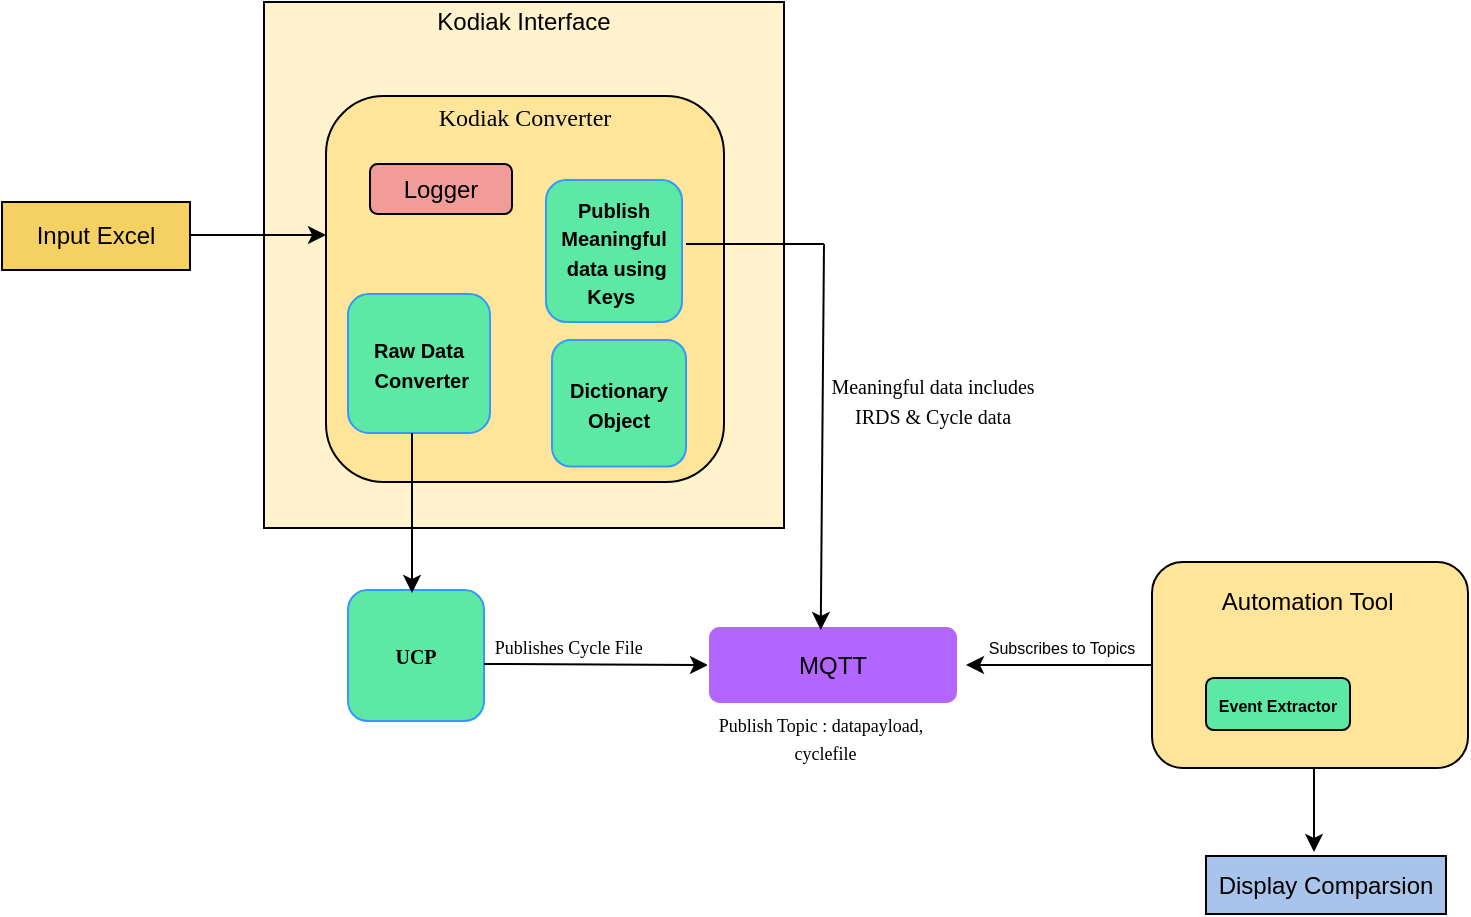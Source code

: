<mxfile version="13.4.1" type="github">
  <diagram id="KBWNeWzFb76yXDcvMDIo" name="Page-1">
    <mxGraphModel dx="1021" dy="410" grid="0" gridSize="10" guides="1" tooltips="1" connect="1" arrows="1" fold="1" page="1" pageScale="1" pageWidth="850" pageHeight="1100" background="#FFFFFF" math="0" shadow="0">
      <root>
        <mxCell id="0" />
        <mxCell id="1" parent="0" />
        <mxCell id="OlLMTqEd5MZmWg_V515S-2" value="&lt;div&gt;Kodiak Interface&lt;/div&gt;&lt;div&gt;&lt;br&gt;&lt;/div&gt;&lt;div&gt;&lt;br&gt;&lt;/div&gt;&lt;div&gt;&lt;br&gt;&lt;/div&gt;&lt;div&gt;&lt;br&gt;&lt;/div&gt;&lt;div&gt;&lt;br&gt;&lt;/div&gt;&lt;div&gt;&lt;br&gt;&lt;/div&gt;&lt;div&gt;&lt;br&gt;&lt;/div&gt;&lt;div&gt;&lt;br&gt;&lt;/div&gt;&lt;div&gt;&lt;br&gt;&lt;/div&gt;&lt;div&gt;&lt;br&gt;&lt;/div&gt;&lt;div&gt;&lt;br&gt;&lt;/div&gt;&lt;div&gt;&lt;br&gt;&lt;/div&gt;&lt;div&gt;&lt;br&gt;&lt;/div&gt;&lt;div&gt;&lt;br&gt;&lt;/div&gt;&lt;div&gt;&lt;br&gt;&lt;/div&gt;&lt;div&gt;&lt;br&gt;&lt;/div&gt;&lt;div&gt;&lt;br&gt;&lt;/div&gt;" style="rounded=0;whiteSpace=wrap;html=1;align=center;fillColor=#FFF2CC;" parent="1" vertex="1">
          <mxGeometry x="166" y="78" width="260" height="263" as="geometry" />
        </mxCell>
        <mxCell id="OlLMTqEd5MZmWg_V515S-6" value="&lt;font face=&quot;Verdana&quot;&gt;Kodiak Converter&lt;br&gt;&lt;br&gt;&lt;br&gt;&lt;br&gt;&lt;br&gt;&lt;br&gt;&lt;br&gt;&lt;br&gt;&lt;br&gt;&lt;br&gt;&lt;br&gt;&lt;br&gt;&lt;br&gt;&lt;/font&gt;" style="rounded=1;whiteSpace=wrap;html=1;fillColor=#FFE599;" parent="1" vertex="1">
          <mxGeometry x="197" y="125" width="199" height="193" as="geometry" />
        </mxCell>
        <mxCell id="OlLMTqEd5MZmWg_V515S-7" value="Logger" style="rounded=1;whiteSpace=wrap;html=1;fillColor=#F19C99;" parent="1" vertex="1">
          <mxGeometry x="219" y="159" width="71" height="25" as="geometry" />
        </mxCell>
        <mxCell id="OlLMTqEd5MZmWg_V515S-15" value="&lt;font&gt;&lt;b style=&quot;font-size: 10px&quot;&gt;Publish &lt;/b&gt;&lt;span style=&quot;font-size: 10px&quot;&gt;&lt;b&gt;Meaningful&lt;br&gt;&lt;/b&gt;&lt;/span&gt;&lt;b style=&quot;font-size: 10px&quot;&gt;&amp;nbsp;data using Keys&amp;nbsp;&lt;/b&gt;&lt;/font&gt;" style="rounded=1;whiteSpace=wrap;html=1;fillColor=#5DE8A3;strokeColor=#3399FF;" parent="1" vertex="1">
          <mxGeometry x="307" y="167" width="68" height="71" as="geometry" />
        </mxCell>
        <mxCell id="OlLMTqEd5MZmWg_V515S-32" value="&lt;font style=&quot;font-size: 9px&quot; face=&quot;Times New Roman&quot;&gt;Publish Topic : datapayload,&lt;br&gt;&amp;nbsp; cyclefile&lt;br&gt;&lt;br&gt;&lt;/font&gt;" style="text;html=1;align=center;verticalAlign=middle;resizable=0;points=[];autosize=1;" parent="1" vertex="1">
          <mxGeometry x="388" y="429" width="112" height="48" as="geometry" />
        </mxCell>
        <mxCell id="OlLMTqEd5MZmWg_V515S-5" value="Input Excel" style="rounded=0;whiteSpace=wrap;html=1;fillColor=#F5D062;" parent="1" vertex="1">
          <mxGeometry x="35" y="178" width="94" height="34" as="geometry" />
        </mxCell>
        <mxCell id="OlLMTqEd5MZmWg_V515S-14" value="&lt;b&gt;&lt;font style=&quot;font-size: 10px&quot;&gt;Raw Data&lt;br&gt;&amp;nbsp;C&lt;span style=&quot;color: rgba(0 , 0 , 0 , 0) ; white-space: nowrap ; font-size: 0px&quot;&gt;%3CmxGraphModel%3E%3Croot%3E%3CmxCell%20id%3D%220%22%2F%3E%3CmxCell%20id%3D%221%22%20parent%3D%220%22%2F%3E%3CmxCell%20id%3D%222%22%20value%3D%22%22%20style%3D%22shape%3DflexArrow%3BendArrow%3Dclassic%3BstartArrow%3Dclassic%3Bhtml%3D1%3B%22%20edge%3D%221%22%20parent%3D%221%22%3E%3CmxGeometry%20width%3D%2250%22%20height%3D%2250%22%20relative%3D%221%22%20as%3D%22geometry%22%3E%3CmxPoint%20x%3D%22581%22%20y%3D%22301%22%20as%3D%22sourcePoint%22%2F%3E%3CmxPoint%20x%3D%22670%22%20y%3D%22301%22%20as%3D%22targetPoint%22%2F%3E%3C%2FmxGeometry%3E%3C%2FmxCell%3E%3CmxCell%20id%3D%223%22%20value%3D%22Text%22%20style%3D%22text%3Bhtml%3D1%3Balign%3Dcenter%3BverticalAlign%3Dmiddle%3Bresizable%3D0%3Bpoints%3D%5B%5D%3BlabelBackgroundColor%3D%23ffffff%3B%22%20vertex%3D%221%22%20connectable%3D%220%22%20parent%3D%222%22%3E%3CmxGeometry%20x%3D%220.221%22%20y%3D%22-6%22%20relative%3D%221%22%20as%3D%22geometry%22%3E%3CmxPoint%20as%3D%22offset%22%2F%3E%3C%2FmxGeometry%3E%3C%2FmxCell%3E%3C%2Froot%3E%3C%2FmxGraphModel%&lt;/span&gt;onverter&lt;/font&gt;&lt;/b&gt;" style="rounded=1;whiteSpace=wrap;html=1;fillColor=#5DE8A3;strokeColor=#3399FF;" parent="1" vertex="1">
          <mxGeometry x="208" y="224" width="71" height="69.5" as="geometry" />
        </mxCell>
        <mxCell id="_SsLV91mDrDcCINA4WaN-4" value="&lt;b&gt;&lt;font face=&quot;Verdana&quot; style=&quot;font-size: 10px&quot;&gt;UCP&lt;/font&gt;&lt;/b&gt;" style="rounded=1;whiteSpace=wrap;html=1;fillColor=#5DE8A3;strokeColor=#3399FF;" parent="1" vertex="1">
          <mxGeometry x="208" y="372" width="68" height="65.5" as="geometry" />
        </mxCell>
        <mxCell id="_SsLV91mDrDcCINA4WaN-15" value="&lt;span style=&quot;font-size: 10px&quot;&gt;&lt;b&gt;Dictionary Object&lt;/b&gt;&lt;/span&gt;" style="rounded=1;whiteSpace=wrap;html=1;fillColor=#5DE8A3;strokeColor=#3399FF;" parent="1" vertex="1">
          <mxGeometry x="310" y="247" width="67" height="63.25" as="geometry" />
        </mxCell>
        <mxCell id="_SsLV91mDrDcCINA4WaN-19" value="" style="endArrow=classic;html=1;strokeColor=#000000;fillColor=#5DE8A3;" parent="1" edge="1">
          <mxGeometry width="50" height="50" relative="1" as="geometry">
            <mxPoint x="240" y="293.5" as="sourcePoint" />
            <mxPoint x="240" y="373.5" as="targetPoint" />
          </mxGeometry>
        </mxCell>
        <mxCell id="_SsLV91mDrDcCINA4WaN-20" value="" style="endArrow=classic;html=1;strokeColor=#000000;fillColor=#5DE8A3;" parent="1" edge="1">
          <mxGeometry width="50" height="50" relative="1" as="geometry">
            <mxPoint x="129" y="194.5" as="sourcePoint" />
            <mxPoint x="197" y="194.5" as="targetPoint" />
          </mxGeometry>
        </mxCell>
        <mxCell id="_SsLV91mDrDcCINA4WaN-24" value="" style="endArrow=classic;html=1;strokeColor=#000000;fillColor=#5DE8A3;entryX=0;entryY=0.5;entryDx=0;entryDy=0;" parent="1" target="IKpuFnDj9mo2fojaH4by-4" edge="1">
          <mxGeometry width="50" height="50" relative="1" as="geometry">
            <mxPoint x="276" y="409" as="sourcePoint" />
            <mxPoint x="344" y="409" as="targetPoint" />
          </mxGeometry>
        </mxCell>
        <mxCell id="_SsLV91mDrDcCINA4WaN-29" value="&lt;font style=&quot;font-size: 9px&quot; face=&quot;Times New Roman&quot;&gt;Publishes Cycle File&amp;nbsp;&lt;/font&gt;" style="text;html=1;align=center;verticalAlign=middle;resizable=0;points=[];autosize=1;" parent="1" vertex="1">
          <mxGeometry x="276" y="390" width="86" height="19" as="geometry" />
        </mxCell>
        <mxCell id="IKpuFnDj9mo2fojaH4by-4" value="MQTT" style="rounded=1;whiteSpace=wrap;html=1;fillColor=#B266FF;strokeColor=#FFFFFF;" parent="1" vertex="1">
          <mxGeometry x="388" y="390" width="125" height="39" as="geometry" />
        </mxCell>
        <mxCell id="IKpuFnDj9mo2fojaH4by-44" value="" style="edgeStyle=orthogonalEdgeStyle;rounded=0;orthogonalLoop=1;jettySize=auto;html=1;" parent="1" source="IKpuFnDj9mo2fojaH4by-30" edge="1">
          <mxGeometry relative="1" as="geometry">
            <mxPoint x="517" y="409.5" as="targetPoint" />
          </mxGeometry>
        </mxCell>
        <mxCell id="IKpuFnDj9mo2fojaH4by-30" value="" style="rounded=1;whiteSpace=wrap;html=1;fillColor=#FFE599;" parent="1" vertex="1">
          <mxGeometry x="610" y="358" width="158" height="103" as="geometry" />
        </mxCell>
        <mxCell id="IKpuFnDj9mo2fojaH4by-34" value="&lt;font style=&quot;font-size: 8px&quot;&gt;Subscribes to Topics&lt;/font&gt;" style="text;html=1;strokeColor=none;fillColor=none;align=center;verticalAlign=middle;whiteSpace=wrap;rounded=0;" parent="1" vertex="1">
          <mxGeometry x="520" y="387.5" width="90" height="24" as="geometry" />
        </mxCell>
        <mxCell id="IKpuFnDj9mo2fojaH4by-37" value="&lt;font style=&quot;font-size: 8px&quot;&gt;&lt;b&gt;Event Extractor&lt;/b&gt;&lt;/font&gt;" style="rounded=1;whiteSpace=wrap;html=1;fillColor=#5DE8A3;" parent="1" vertex="1">
          <mxGeometry x="637" y="416" width="72" height="26" as="geometry" />
        </mxCell>
        <mxCell id="IKpuFnDj9mo2fojaH4by-38" value="Automation Tool&amp;nbsp;" style="text;html=1;strokeColor=none;fillColor=none;align=center;verticalAlign=middle;whiteSpace=wrap;rounded=0;" parent="1" vertex="1">
          <mxGeometry x="639.5" y="367.5" width="99" height="20" as="geometry" />
        </mxCell>
        <mxCell id="IKpuFnDj9mo2fojaH4by-50" value="" style="endArrow=classic;html=1;entryX=0.451;entryY=0.051;entryDx=0;entryDy=0;entryPerimeter=0;" parent="1" target="IKpuFnDj9mo2fojaH4by-4" edge="1">
          <mxGeometry width="50" height="50" relative="1" as="geometry">
            <mxPoint x="446" y="199" as="sourcePoint" />
            <mxPoint x="446" y="357" as="targetPoint" />
          </mxGeometry>
        </mxCell>
        <mxCell id="IKpuFnDj9mo2fojaH4by-51" value="" style="endArrow=none;html=1;" parent="1" edge="1">
          <mxGeometry width="50" height="50" relative="1" as="geometry">
            <mxPoint x="377" y="199" as="sourcePoint" />
            <mxPoint x="446" y="199" as="targetPoint" />
          </mxGeometry>
        </mxCell>
        <mxCell id="IKpuFnDj9mo2fojaH4by-53" value="&lt;font face=&quot;Times New Roman&quot; size=&quot;1&quot;&gt;Meaningful data includes &lt;br&gt;IRDS &amp;amp; Cycle data&lt;/font&gt;" style="text;html=1;align=center;verticalAlign=middle;resizable=0;points=[];autosize=1;rotation=0;" parent="1" vertex="1">
          <mxGeometry x="444" y="260.5" width="111" height="33" as="geometry" />
        </mxCell>
        <mxCell id="IKpuFnDj9mo2fojaH4by-56" value="" style="endArrow=classic;html=1;strokeColor=#000000;fillColor=#5DE8A3;" parent="1" edge="1">
          <mxGeometry width="50" height="50" relative="1" as="geometry">
            <mxPoint x="691" y="461" as="sourcePoint" />
            <mxPoint x="691" y="503" as="targetPoint" />
          </mxGeometry>
        </mxCell>
        <mxCell id="IKpuFnDj9mo2fojaH4by-57" value="Display Comparsion" style="rounded=0;whiteSpace=wrap;html=1;fillColor=#A9C4EB;" parent="1" vertex="1">
          <mxGeometry x="637" y="505" width="120" height="29" as="geometry" />
        </mxCell>
      </root>
    </mxGraphModel>
  </diagram>
</mxfile>
